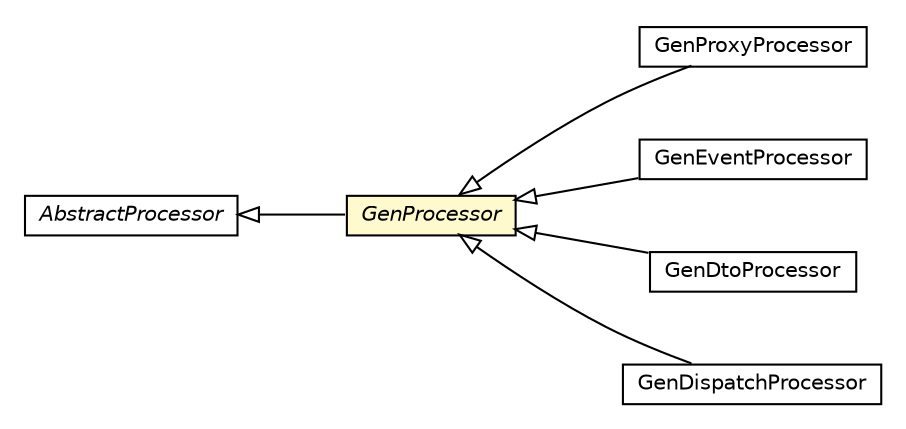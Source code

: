 #!/usr/local/bin/dot
#
# Class diagram 
# Generated by UMLGraph version R5_6-24-gf6e263 (http://www.umlgraph.org/)
#

digraph G {
	edge [fontname="Helvetica",fontsize=10,labelfontname="Helvetica",labelfontsize=10];
	node [fontname="Helvetica",fontsize=10,shape=plaintext];
	nodesep=0.25;
	ranksep=0.5;
	rankdir=LR;
	// com.gwtplatform.dispatch.annotation.processor.GenProxyProcessor
	c191961 [label=<<table title="com.gwtplatform.dispatch.annotation.processor.GenProxyProcessor" border="0" cellborder="1" cellspacing="0" cellpadding="2" port="p" href="./GenProxyProcessor.html">
		<tr><td><table border="0" cellspacing="0" cellpadding="1">
<tr><td align="center" balign="center"> GenProxyProcessor </td></tr>
		</table></td></tr>
		</table>>, URL="./GenProxyProcessor.html", fontname="Helvetica", fontcolor="black", fontsize=10.0];
	// com.gwtplatform.dispatch.annotation.processor.GenProcessor
	c191962 [label=<<table title="com.gwtplatform.dispatch.annotation.processor.GenProcessor" border="0" cellborder="1" cellspacing="0" cellpadding="2" port="p" bgcolor="lemonChiffon" href="./GenProcessor.html">
		<tr><td><table border="0" cellspacing="0" cellpadding="1">
<tr><td align="center" balign="center"><font face="Helvetica-Oblique"> GenProcessor </font></td></tr>
		</table></td></tr>
		</table>>, URL="./GenProcessor.html", fontname="Helvetica", fontcolor="black", fontsize=10.0];
	// com.gwtplatform.dispatch.annotation.processor.GenEventProcessor
	c191963 [label=<<table title="com.gwtplatform.dispatch.annotation.processor.GenEventProcessor" border="0" cellborder="1" cellspacing="0" cellpadding="2" port="p" href="./GenEventProcessor.html">
		<tr><td><table border="0" cellspacing="0" cellpadding="1">
<tr><td align="center" balign="center"> GenEventProcessor </td></tr>
		</table></td></tr>
		</table>>, URL="./GenEventProcessor.html", fontname="Helvetica", fontcolor="black", fontsize=10.0];
	// com.gwtplatform.dispatch.annotation.processor.GenDtoProcessor
	c191964 [label=<<table title="com.gwtplatform.dispatch.annotation.processor.GenDtoProcessor" border="0" cellborder="1" cellspacing="0" cellpadding="2" port="p" href="./GenDtoProcessor.html">
		<tr><td><table border="0" cellspacing="0" cellpadding="1">
<tr><td align="center" balign="center"> GenDtoProcessor </td></tr>
		</table></td></tr>
		</table>>, URL="./GenDtoProcessor.html", fontname="Helvetica", fontcolor="black", fontsize=10.0];
	// com.gwtplatform.dispatch.annotation.processor.GenDispatchProcessor
	c191965 [label=<<table title="com.gwtplatform.dispatch.annotation.processor.GenDispatchProcessor" border="0" cellborder="1" cellspacing="0" cellpadding="2" port="p" href="./GenDispatchProcessor.html">
		<tr><td><table border="0" cellspacing="0" cellpadding="1">
<tr><td align="center" balign="center"> GenDispatchProcessor </td></tr>
		</table></td></tr>
		</table>>, URL="./GenDispatchProcessor.html", fontname="Helvetica", fontcolor="black", fontsize=10.0];
	//com.gwtplatform.dispatch.annotation.processor.GenProxyProcessor extends com.gwtplatform.dispatch.annotation.processor.GenProcessor
	c191962:p -> c191961:p [dir=back,arrowtail=empty];
	//com.gwtplatform.dispatch.annotation.processor.GenProcessor extends javax.annotation.processing.AbstractProcessor
	c192222:p -> c191962:p [dir=back,arrowtail=empty];
	//com.gwtplatform.dispatch.annotation.processor.GenEventProcessor extends com.gwtplatform.dispatch.annotation.processor.GenProcessor
	c191962:p -> c191963:p [dir=back,arrowtail=empty];
	//com.gwtplatform.dispatch.annotation.processor.GenDtoProcessor extends com.gwtplatform.dispatch.annotation.processor.GenProcessor
	c191962:p -> c191964:p [dir=back,arrowtail=empty];
	//com.gwtplatform.dispatch.annotation.processor.GenDispatchProcessor extends com.gwtplatform.dispatch.annotation.processor.GenProcessor
	c191962:p -> c191965:p [dir=back,arrowtail=empty];
	// javax.annotation.processing.AbstractProcessor
	c192222 [label=<<table title="javax.annotation.processing.AbstractProcessor" border="0" cellborder="1" cellspacing="0" cellpadding="2" port="p" href="http://download.oracle.com/javase/6/docs/api/javax/annotation/processing/AbstractProcessor.html">
		<tr><td><table border="0" cellspacing="0" cellpadding="1">
<tr><td align="center" balign="center"><font face="Helvetica-Oblique"> AbstractProcessor </font></td></tr>
		</table></td></tr>
		</table>>, URL="http://download.oracle.com/javase/6/docs/api/javax/annotation/processing/AbstractProcessor.html", fontname="Helvetica", fontcolor="black", fontsize=10.0];
}

